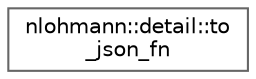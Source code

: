 digraph "Graphical Class Hierarchy"
{
 // LATEX_PDF_SIZE
  bgcolor="transparent";
  edge [fontname=Helvetica,fontsize=10,labelfontname=Helvetica,labelfontsize=10];
  node [fontname=Helvetica,fontsize=10,shape=box,height=0.2,width=0.4];
  rankdir="LR";
  Node0 [id="Node000000",label="nlohmann::detail::to\l_json_fn",height=0.2,width=0.4,color="grey40", fillcolor="white", style="filled",URL="$structnlohmann_1_1detail_1_1to__json__fn.html",tooltip=" "];
}
